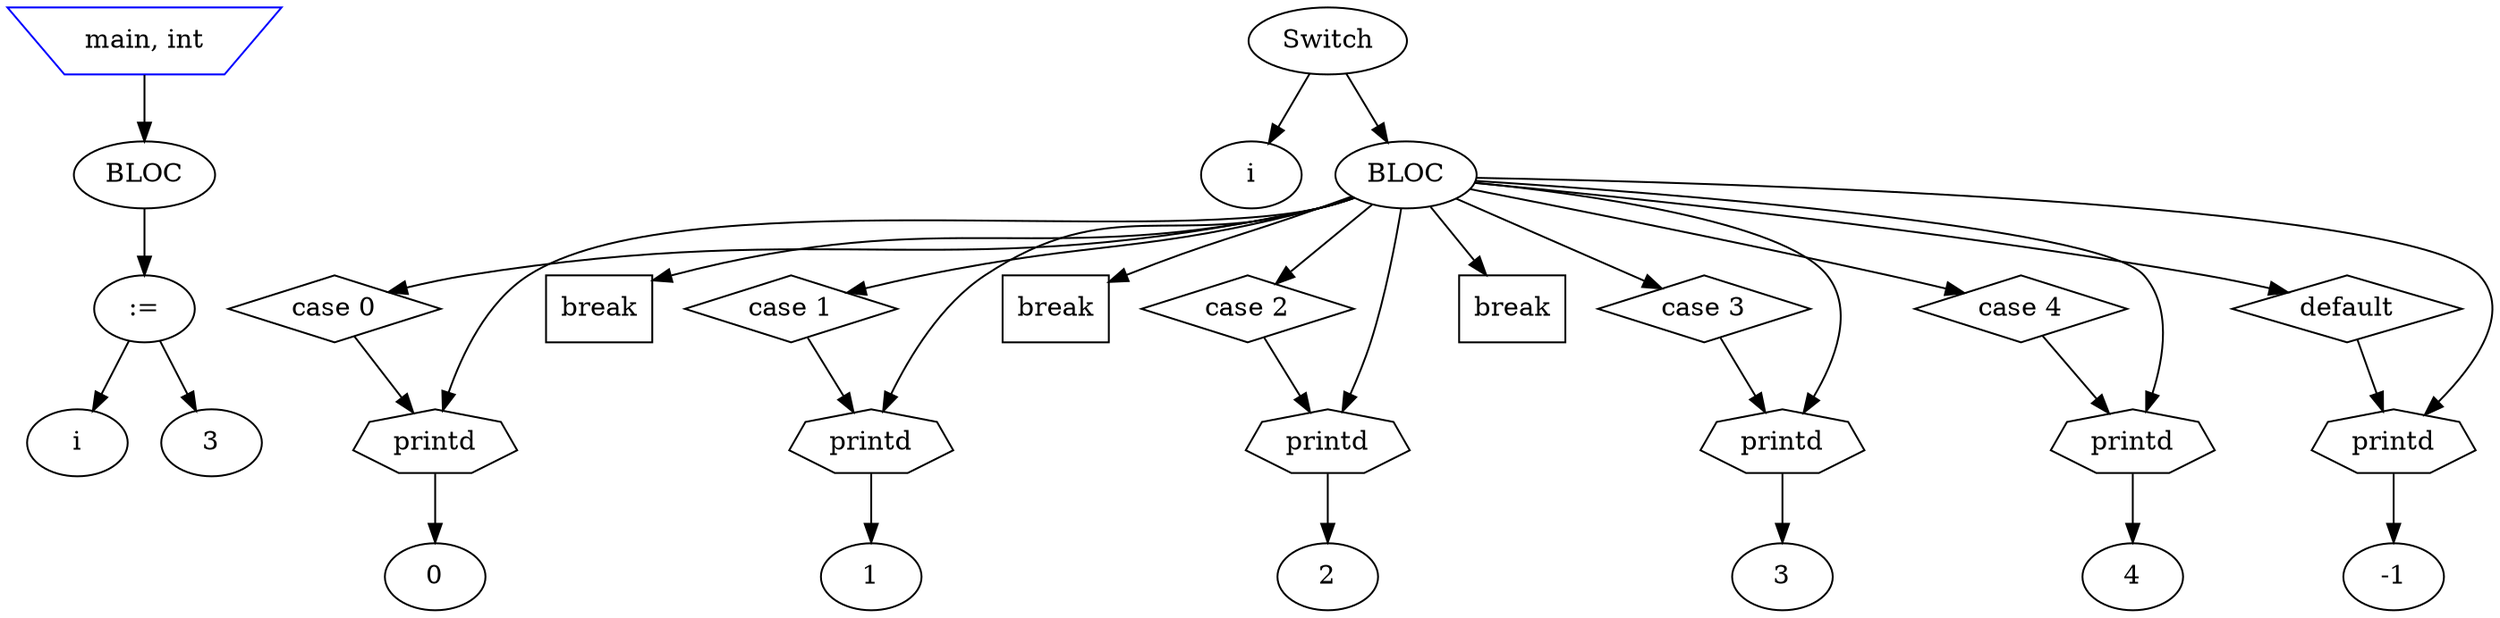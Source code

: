 digraph G {

node_0 [label="main, int" shape=invtrapezium color=blue];
node_1 [label="BLOC" shape=ellipse color=black];
node_2 [label=":=" shape=ellipse];
node_3 [label="i" shape=ellipse];
node_4 [label="3" shape=ellipse];
node_5 [label="Switch" shape=ellipse];
node_6 [label="i" shape=ellipse];
node_7 [label="BLOC" shape=ellipse color=black];
node_8 [label="case 0" shape=diamond];
node_9 [label="printd" shape=septagon];
node_10 [label="0" shape=ellipse];
node_11 [label="break" shape=box];
node_13 [label="case 1" shape=diamond];
node_14 [label="printd" shape=septagon];
node_15 [label="1" shape=ellipse];
node_16 [label="break" shape=box];
node_18 [label="case 2" shape=diamond];
node_19 [label="printd" shape=septagon];
node_20 [label="2" shape=ellipse];
node_21 [label="break" shape=box];
node_23 [label="case 3" shape=diamond];
node_24 [label="printd" shape=septagon];
node_25 [label="3" shape=ellipse];
node_26 [label="case 4" shape=diamond];
node_27 [label="printd" shape=septagon];
node_28 [label="4" shape=ellipse];
node_29 [label="default" shape=diamond];
node_30 [label="printd" shape=septagon];
node_31 [label="-1" shape=ellipse];

node_0 -> node_1
node_2 -> node_3
node_1 -> node_2
node_2 -> node_4
node_5 -> node_6
node_5 -> node_7
node_8 -> node_9
node_7 -> node_8
node_9 -> node_10
node_7 -> node_9
node_7 -> node_11
node_13 -> node_14
node_7 -> node_13
node_14 -> node_15
node_7 -> node_14
node_7 -> node_16
node_18 -> node_19
node_7 -> node_18
node_19 -> node_20
node_7 -> node_19
node_7 -> node_21
node_23 -> node_24
node_7 -> node_23
node_24 -> node_25
node_7 -> node_24
node_26 -> node_27
node_7 -> node_26
node_27 -> node_28
node_7 -> node_27
node_29 -> node_30
node_7 -> node_29
node_30 -> node_31
node_7 -> node_30
}